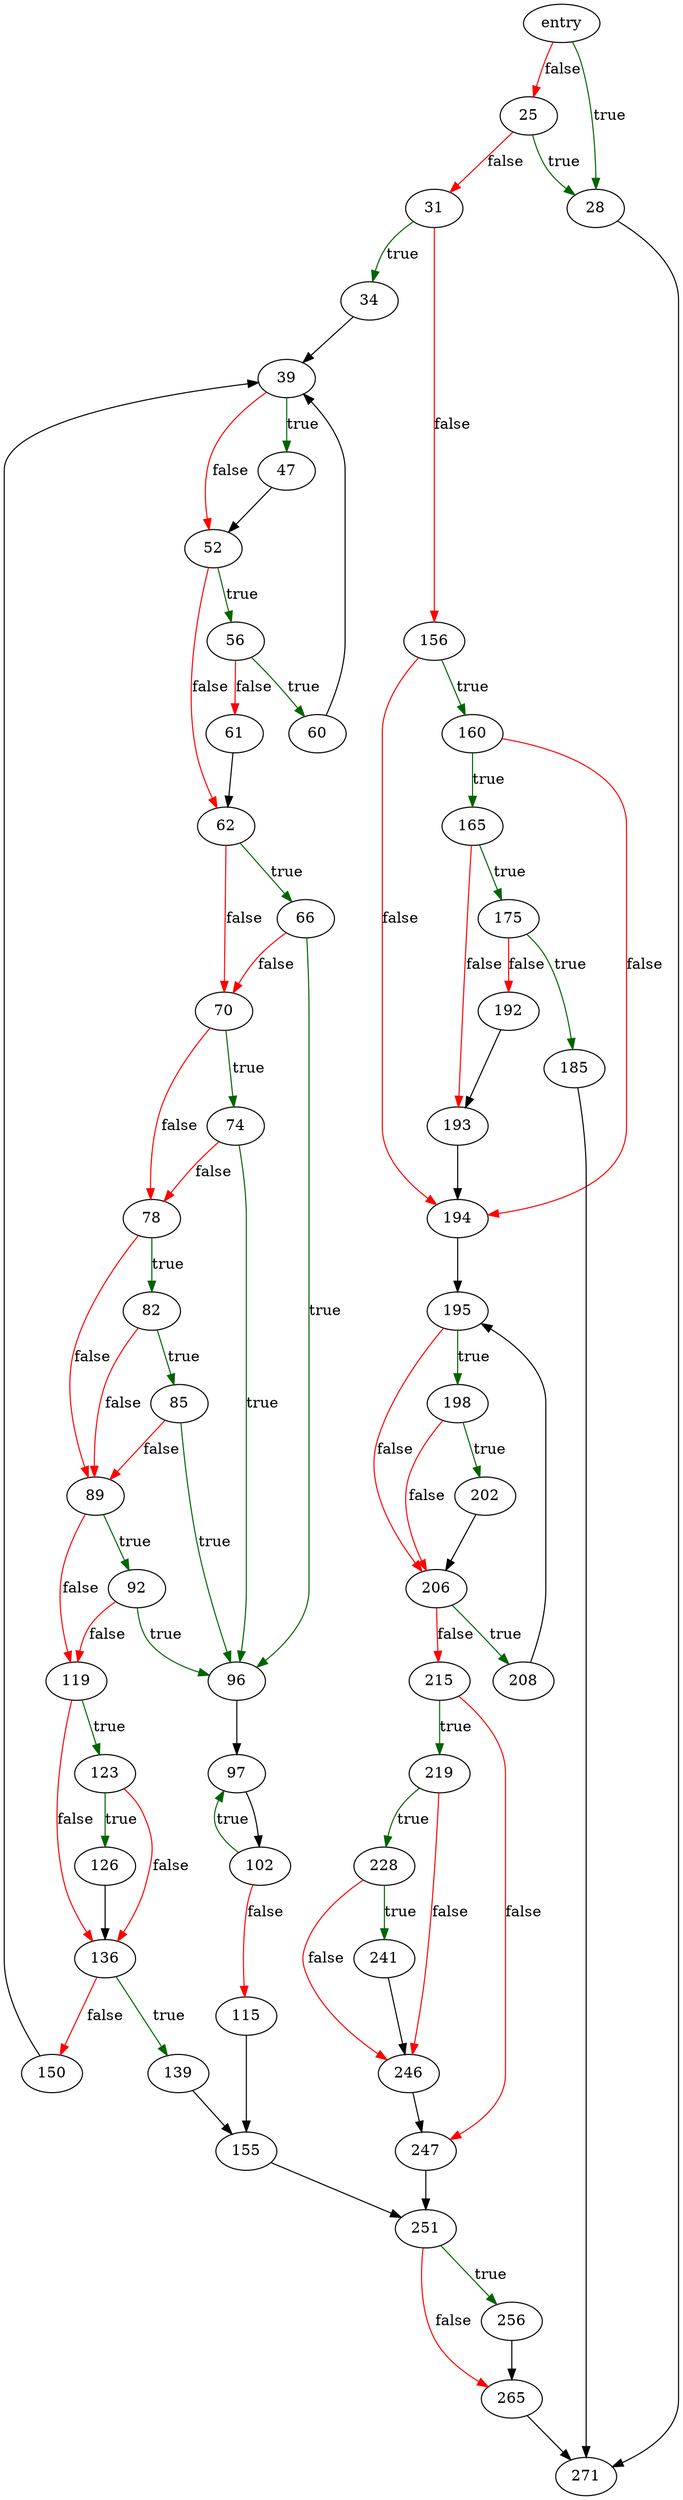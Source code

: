 digraph "csv_read_one_field" {
	// Node definitions.
	1 [label=entry];
	25;
	28;
	31;
	34;
	39;
	47;
	52;
	56;
	60;
	61;
	62;
	66;
	70;
	74;
	78;
	82;
	85;
	89;
	92;
	96;
	97;
	102;
	115;
	119;
	123;
	126;
	136;
	139;
	150;
	155;
	156;
	160;
	165;
	175;
	185;
	192;
	193;
	194;
	195;
	198;
	202;
	206;
	208;
	215;
	219;
	228;
	241;
	246;
	247;
	251;
	256;
	265;
	271;

	// Edge definitions.
	1 -> 25 [
		color=red
		label=false
	];
	1 -> 28 [
		color=darkgreen
		label=true
	];
	25 -> 28 [
		color=darkgreen
		label=true
	];
	25 -> 31 [
		color=red
		label=false
	];
	28 -> 271;
	31 -> 34 [
		color=darkgreen
		label=true
	];
	31 -> 156 [
		color=red
		label=false
	];
	34 -> 39;
	39 -> 47 [
		color=darkgreen
		label=true
	];
	39 -> 52 [
		color=red
		label=false
	];
	47 -> 52;
	52 -> 56 [
		color=darkgreen
		label=true
	];
	52 -> 62 [
		color=red
		label=false
	];
	56 -> 60 [
		color=darkgreen
		label=true
	];
	56 -> 61 [
		color=red
		label=false
	];
	60 -> 39;
	61 -> 62;
	62 -> 66 [
		color=darkgreen
		label=true
	];
	62 -> 70 [
		color=red
		label=false
	];
	66 -> 70 [
		color=red
		label=false
	];
	66 -> 96 [
		color=darkgreen
		label=true
	];
	70 -> 74 [
		color=darkgreen
		label=true
	];
	70 -> 78 [
		color=red
		label=false
	];
	74 -> 78 [
		color=red
		label=false
	];
	74 -> 96 [
		color=darkgreen
		label=true
	];
	78 -> 82 [
		color=darkgreen
		label=true
	];
	78 -> 89 [
		color=red
		label=false
	];
	82 -> 85 [
		color=darkgreen
		label=true
	];
	82 -> 89 [
		color=red
		label=false
	];
	85 -> 89 [
		color=red
		label=false
	];
	85 -> 96 [
		color=darkgreen
		label=true
	];
	89 -> 92 [
		color=darkgreen
		label=true
	];
	89 -> 119 [
		color=red
		label=false
	];
	92 -> 96 [
		color=darkgreen
		label=true
	];
	92 -> 119 [
		color=red
		label=false
	];
	96 -> 97;
	97 -> 102;
	102 -> 97 [
		color=darkgreen
		label=true
	];
	102 -> 115 [
		color=red
		label=false
	];
	115 -> 155;
	119 -> 123 [
		color=darkgreen
		label=true
	];
	119 -> 136 [
		color=red
		label=false
	];
	123 -> 126 [
		color=darkgreen
		label=true
	];
	123 -> 136 [
		color=red
		label=false
	];
	126 -> 136;
	136 -> 139 [
		color=darkgreen
		label=true
	];
	136 -> 150 [
		color=red
		label=false
	];
	139 -> 155;
	150 -> 39;
	155 -> 251;
	156 -> 160 [
		color=darkgreen
		label=true
	];
	156 -> 194 [
		color=red
		label=false
	];
	160 -> 165 [
		color=darkgreen
		label=true
	];
	160 -> 194 [
		color=red
		label=false
	];
	165 -> 175 [
		color=darkgreen
		label=true
	];
	165 -> 193 [
		color=red
		label=false
	];
	175 -> 185 [
		color=darkgreen
		label=true
	];
	175 -> 192 [
		color=red
		label=false
	];
	185 -> 271;
	192 -> 193;
	193 -> 194;
	194 -> 195;
	195 -> 198 [
		color=darkgreen
		label=true
	];
	195 -> 206 [
		color=red
		label=false
	];
	198 -> 202 [
		color=darkgreen
		label=true
	];
	198 -> 206 [
		color=red
		label=false
	];
	202 -> 206;
	206 -> 208 [
		color=darkgreen
		label=true
	];
	206 -> 215 [
		color=red
		label=false
	];
	208 -> 195;
	215 -> 219 [
		color=darkgreen
		label=true
	];
	215 -> 247 [
		color=red
		label=false
	];
	219 -> 228 [
		color=darkgreen
		label=true
	];
	219 -> 246 [
		color=red
		label=false
	];
	228 -> 241 [
		color=darkgreen
		label=true
	];
	228 -> 246 [
		color=red
		label=false
	];
	241 -> 246;
	246 -> 247;
	247 -> 251;
	251 -> 256 [
		color=darkgreen
		label=true
	];
	251 -> 265 [
		color=red
		label=false
	];
	256 -> 265;
	265 -> 271;
}